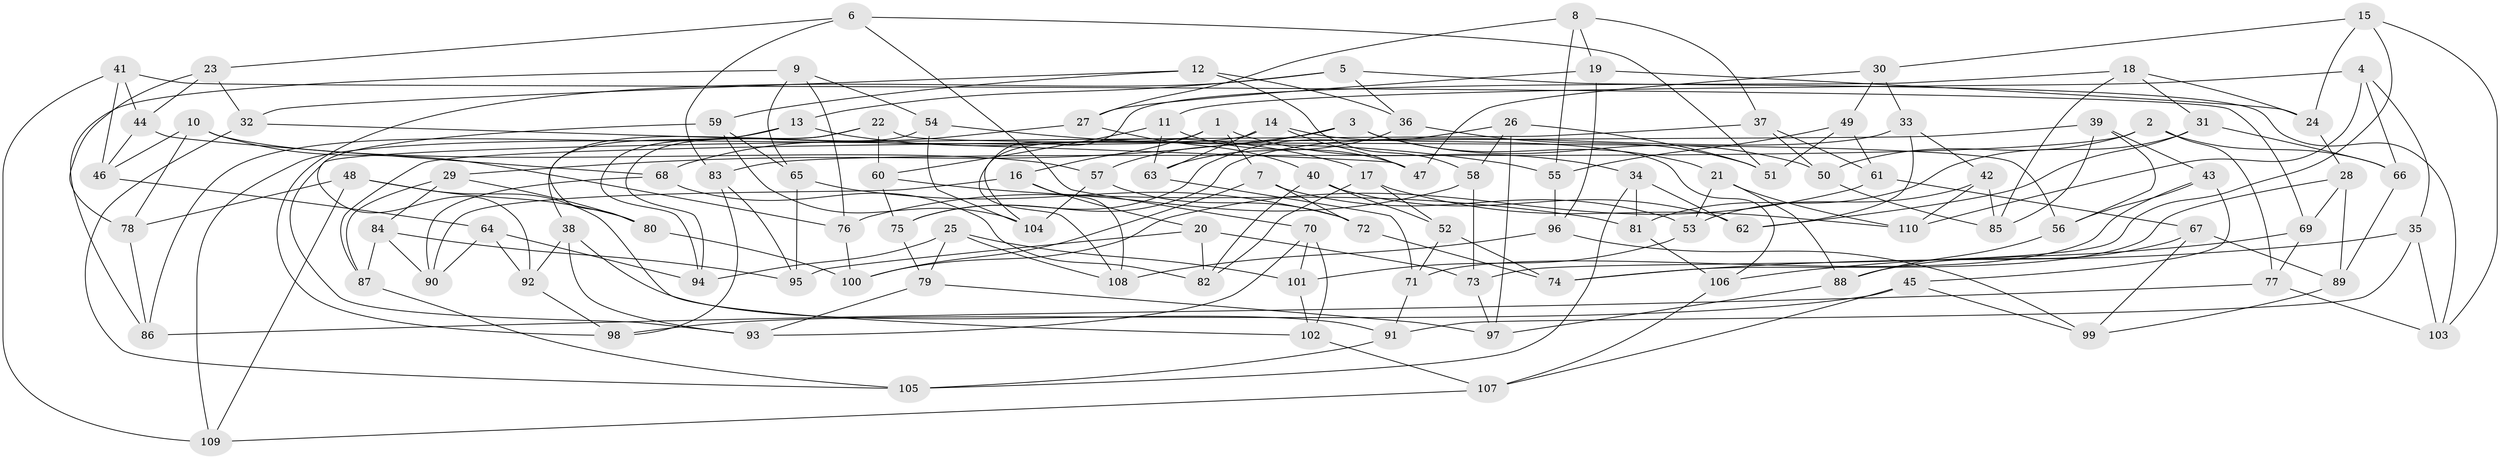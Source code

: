 // coarse degree distribution, {6: 0.5735294117647058, 4: 0.36764705882352944, 5: 0.04411764705882353, 3: 0.014705882352941176}
// Generated by graph-tools (version 1.1) at 2025/42/03/06/25 10:42:17]
// undirected, 110 vertices, 220 edges
graph export_dot {
graph [start="1"]
  node [color=gray90,style=filled];
  1;
  2;
  3;
  4;
  5;
  6;
  7;
  8;
  9;
  10;
  11;
  12;
  13;
  14;
  15;
  16;
  17;
  18;
  19;
  20;
  21;
  22;
  23;
  24;
  25;
  26;
  27;
  28;
  29;
  30;
  31;
  32;
  33;
  34;
  35;
  36;
  37;
  38;
  39;
  40;
  41;
  42;
  43;
  44;
  45;
  46;
  47;
  48;
  49;
  50;
  51;
  52;
  53;
  54;
  55;
  56;
  57;
  58;
  59;
  60;
  61;
  62;
  63;
  64;
  65;
  66;
  67;
  68;
  69;
  70;
  71;
  72;
  73;
  74;
  75;
  76;
  77;
  78;
  79;
  80;
  81;
  82;
  83;
  84;
  85;
  86;
  87;
  88;
  89;
  90;
  91;
  92;
  93;
  94;
  95;
  96;
  97;
  98;
  99;
  100;
  101;
  102;
  103;
  104;
  105;
  106;
  107;
  108;
  109;
  110;
  1 -- 16;
  1 -- 34;
  1 -- 7;
  1 -- 104;
  2 -- 77;
  2 -- 50;
  2 -- 83;
  2 -- 66;
  3 -- 29;
  3 -- 21;
  3 -- 50;
  3 -- 57;
  4 -- 35;
  4 -- 11;
  4 -- 66;
  4 -- 110;
  5 -- 98;
  5 -- 103;
  5 -- 13;
  5 -- 36;
  6 -- 23;
  6 -- 83;
  6 -- 51;
  6 -- 70;
  7 -- 100;
  7 -- 72;
  7 -- 53;
  8 -- 27;
  8 -- 55;
  8 -- 37;
  8 -- 19;
  9 -- 65;
  9 -- 86;
  9 -- 54;
  9 -- 76;
  10 -- 57;
  10 -- 78;
  10 -- 46;
  10 -- 76;
  11 -- 60;
  11 -- 47;
  11 -- 63;
  12 -- 59;
  12 -- 58;
  12 -- 32;
  12 -- 36;
  13 -- 86;
  13 -- 80;
  13 -- 17;
  14 -- 63;
  14 -- 106;
  14 -- 47;
  14 -- 109;
  15 -- 73;
  15 -- 24;
  15 -- 30;
  15 -- 103;
  16 -- 20;
  16 -- 90;
  16 -- 108;
  17 -- 110;
  17 -- 82;
  17 -- 52;
  18 -- 24;
  18 -- 108;
  18 -- 85;
  18 -- 31;
  19 -- 27;
  19 -- 24;
  19 -- 96;
  20 -- 95;
  20 -- 82;
  20 -- 73;
  21 -- 110;
  21 -- 88;
  21 -- 53;
  22 -- 56;
  22 -- 60;
  22 -- 38;
  22 -- 94;
  23 -- 32;
  23 -- 44;
  23 -- 78;
  24 -- 28;
  25 -- 101;
  25 -- 79;
  25 -- 108;
  25 -- 94;
  26 -- 97;
  26 -- 51;
  26 -- 75;
  26 -- 58;
  27 -- 68;
  27 -- 40;
  28 -- 69;
  28 -- 74;
  28 -- 89;
  29 -- 87;
  29 -- 84;
  29 -- 80;
  30 -- 49;
  30 -- 33;
  30 -- 47;
  31 -- 81;
  31 -- 62;
  31 -- 66;
  32 -- 47;
  32 -- 105;
  33 -- 62;
  33 -- 75;
  33 -- 42;
  34 -- 105;
  34 -- 81;
  34 -- 62;
  35 -- 74;
  35 -- 91;
  35 -- 103;
  36 -- 51;
  36 -- 63;
  37 -- 93;
  37 -- 61;
  37 -- 50;
  38 -- 92;
  38 -- 93;
  38 -- 91;
  39 -- 56;
  39 -- 85;
  39 -- 43;
  39 -- 87;
  40 -- 62;
  40 -- 82;
  40 -- 52;
  41 -- 46;
  41 -- 69;
  41 -- 44;
  41 -- 109;
  42 -- 110;
  42 -- 85;
  42 -- 53;
  43 -- 45;
  43 -- 71;
  43 -- 56;
  44 -- 46;
  44 -- 68;
  45 -- 99;
  45 -- 107;
  45 -- 98;
  46 -- 64;
  48 -- 78;
  48 -- 102;
  48 -- 80;
  48 -- 109;
  49 -- 55;
  49 -- 61;
  49 -- 51;
  50 -- 85;
  52 -- 71;
  52 -- 74;
  53 -- 101;
  54 -- 94;
  54 -- 55;
  54 -- 104;
  55 -- 96;
  56 -- 88;
  57 -- 104;
  57 -- 72;
  58 -- 73;
  58 -- 76;
  59 -- 65;
  59 -- 104;
  59 -- 92;
  60 -- 75;
  60 -- 81;
  61 -- 100;
  61 -- 67;
  63 -- 71;
  64 -- 94;
  64 -- 90;
  64 -- 92;
  65 -- 95;
  65 -- 72;
  66 -- 89;
  67 -- 89;
  67 -- 88;
  67 -- 99;
  68 -- 90;
  68 -- 82;
  69 -- 77;
  69 -- 106;
  70 -- 102;
  70 -- 93;
  70 -- 101;
  71 -- 91;
  72 -- 74;
  73 -- 97;
  75 -- 79;
  76 -- 100;
  77 -- 86;
  77 -- 103;
  78 -- 86;
  79 -- 97;
  79 -- 93;
  80 -- 100;
  81 -- 106;
  83 -- 98;
  83 -- 95;
  84 -- 95;
  84 -- 87;
  84 -- 90;
  87 -- 105;
  88 -- 97;
  89 -- 99;
  91 -- 105;
  92 -- 98;
  96 -- 108;
  96 -- 99;
  101 -- 102;
  102 -- 107;
  106 -- 107;
  107 -- 109;
}
